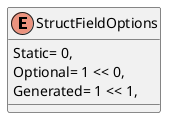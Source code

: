 @startuml
enum StructFieldOptions {
    Static= 0,
    Optional= 1 << 0,
    Generated= 1 << 1,
}
@enduml
